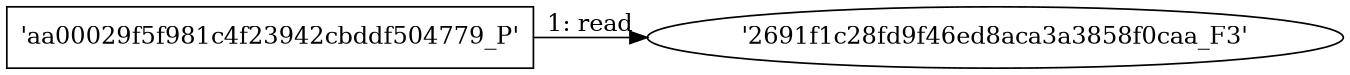 digraph "D:\Learning\Paper\apt\基于CTI的攻击预警\Dataset\攻击图\ASGfromALLCTI\Threat Advisory Apache HTTP Server zero-day vulnerability opens door for attackers.dot" {
rankdir="LR"
size="9"
fixedsize="false"
splines="true"
nodesep=0.3
ranksep=0
fontsize=10
overlap="scalexy"
engine= "neato"
	"'2691f1c28fd9f46ed8aca3a3858f0caa_F3'" [node_type=file shape=ellipse]
	"'aa00029f5f981c4f23942cbddf504779_P'" [node_type=Process shape=box]
	"'aa00029f5f981c4f23942cbddf504779_P'" -> "'2691f1c28fd9f46ed8aca3a3858f0caa_F3'" [label="1: read"]
}
